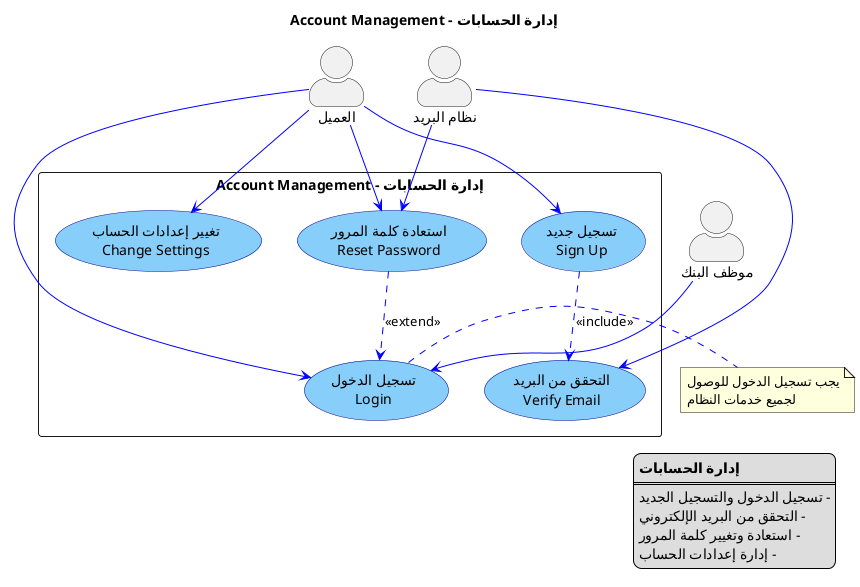 @startuml Account Management Use Cases

skinparam actorStyle awesome
skinparam usecase {
  BackgroundColor LightSkyBlue
  BorderColor DarkBlue
  ArrowColor Blue
}

title "إدارة الحسابات - Account Management"

actor "العميل" as customer
actor "موظف البنك" as staff
actor "نظام البريد" as email

rectangle "إدارة الحسابات - Account Management" {
  usecase "تسجيل الدخول\nLogin" as UC1
  usecase "تسجيل جديد\nSign Up" as UC1_1
  usecase "التحقق من البريد\nVerify Email" as UC1_2
  usecase "استعادة كلمة المرور\nReset Password" as UC1_3
  usecase "تغيير إعدادات الحساب\nChange Settings" as UC18
}

customer --> UC1
customer --> UC1_1
customer --> UC1_3
customer --> UC18

staff --> UC1

email --> UC1_2
email --> UC1_3

UC1_1 ..> UC1_2 : <<include>>
UC1_3 ..> UC1 : <<extend>>

note right of UC1
  يجب تسجيل الدخول للوصول
  لجميع خدمات النظام
end note

legend right
  **إدارة الحسابات**
  ====
  - تسجيل الدخول والتسجيل الجديد
  - التحقق من البريد الإلكتروني
  - استعادة وتغيير كلمة المرور
  - إدارة إعدادات الحساب
endlegend

@enduml 